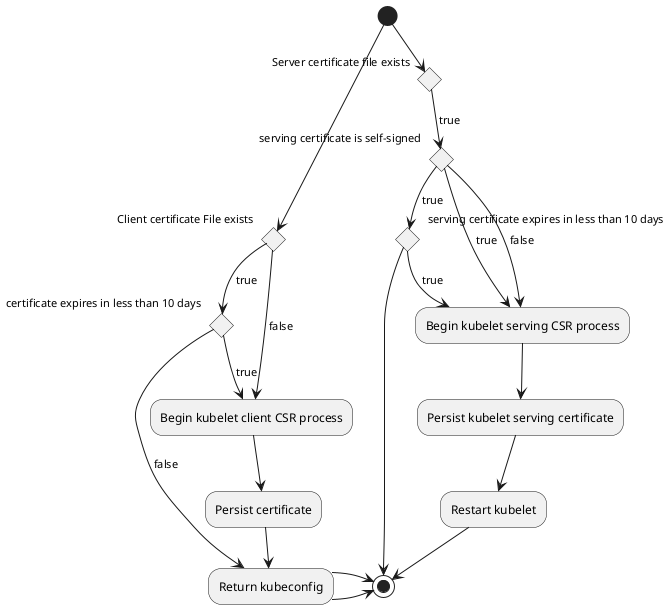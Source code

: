 @startuml capi-tpm-authenticator

(*) --> if "Client certificate File exists" then
  -->[true] if "certificate expires in less than 10 days" then
   -->[true] "Begin kubelet client CSR process"
else
 -> [false] Return kubeconfig
 -> (*)
endif
  else
  -->[false] "Begin kubelet client CSR process"
endif


(*) --> if "Server certificate file exists" then
  -->[true] if "serving certificate is self-signed" then
  -->[true] "Begin kubelet serving CSR process"
  else
  -->[true] if "serving certificate expires in less than 10 days" then
  --> [true] "Begin kubelet serving CSR process"
  else
  -> (*)
  endif
  else
  -->[false] "Begin kubelet serving CSR process"
  endif
endif

"Begin kubelet serving CSR process" --> Persist kubelet serving certificate
  --> Restart kubelet
  --> (*)

"Begin kubelet client CSR process" --> Persist certificate
  --> Return kubeconfig
  -> (*)

@enduml
